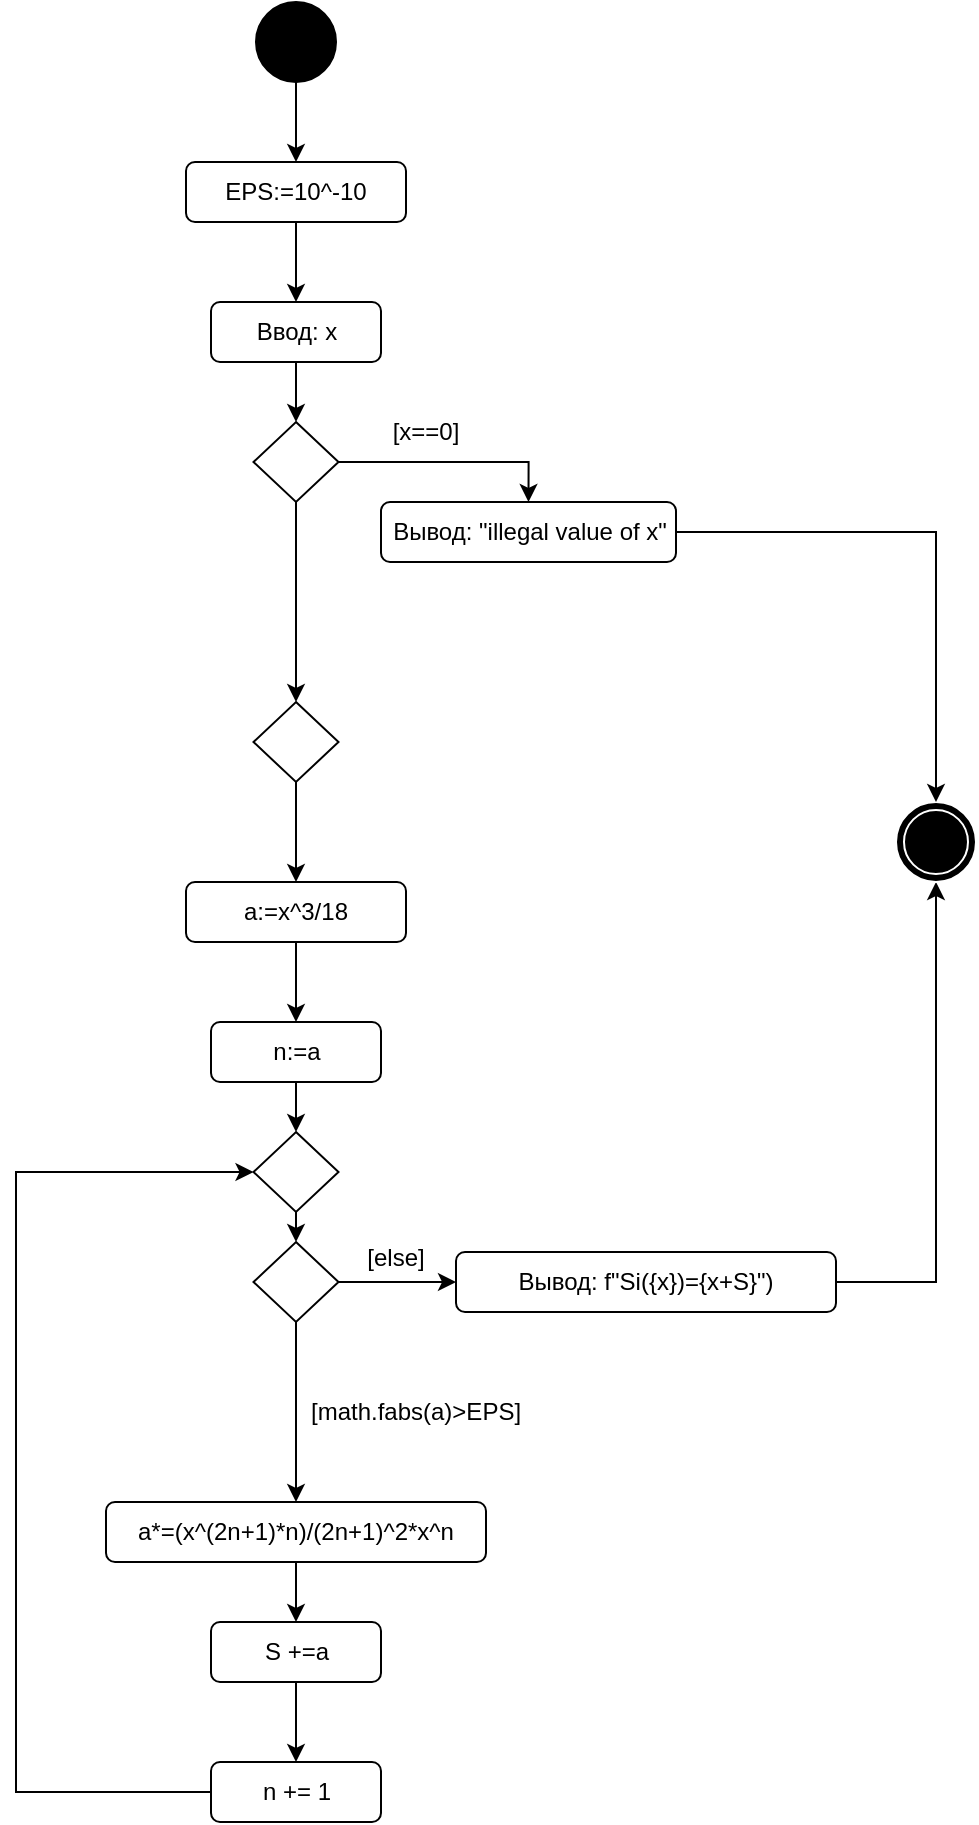 <mxfile version="17.5.0" type="device"><diagram id="iHxzDaekVMoVTIjmyl5C" name="Page-1"><mxGraphModel dx="1117" dy="468" grid="1" gridSize="10" guides="1" tooltips="1" connect="1" arrows="1" fold="1" page="1" pageScale="1" pageWidth="827" pageHeight="1169" math="0" shadow="0"><root><mxCell id="0"/><mxCell id="1" parent="0"/><mxCell id="8TwKdkf1aTcGavRUwqdL-3" style="edgeStyle=orthogonalEdgeStyle;rounded=0;orthogonalLoop=1;jettySize=auto;html=1;exitX=0.5;exitY=1;exitDx=0;exitDy=0;entryX=0.5;entryY=0;entryDx=0;entryDy=0;" edge="1" parent="1" source="8TwKdkf1aTcGavRUwqdL-1" target="8TwKdkf1aTcGavRUwqdL-2"><mxGeometry relative="1" as="geometry"/></mxCell><mxCell id="8TwKdkf1aTcGavRUwqdL-1" value="" style="ellipse;whiteSpace=wrap;html=1;aspect=fixed;fillColor=#000000;" vertex="1" parent="1"><mxGeometry x="200" width="40" height="40" as="geometry"/></mxCell><mxCell id="8TwKdkf1aTcGavRUwqdL-5" style="edgeStyle=orthogonalEdgeStyle;rounded=0;orthogonalLoop=1;jettySize=auto;html=1;exitX=0.5;exitY=1;exitDx=0;exitDy=0;entryX=0.5;entryY=0;entryDx=0;entryDy=0;" edge="1" parent="1" source="8TwKdkf1aTcGavRUwqdL-2" target="8TwKdkf1aTcGavRUwqdL-4"><mxGeometry relative="1" as="geometry"/></mxCell><mxCell id="8TwKdkf1aTcGavRUwqdL-2" value="EPS:=10^-10" style="rounded=1;whiteSpace=wrap;html=1;fillColor=#FFFFFF;" vertex="1" parent="1"><mxGeometry x="165" y="80" width="110" height="30" as="geometry"/></mxCell><mxCell id="8TwKdkf1aTcGavRUwqdL-7" style="edgeStyle=orthogonalEdgeStyle;rounded=0;orthogonalLoop=1;jettySize=auto;html=1;exitX=0.5;exitY=1;exitDx=0;exitDy=0;entryX=0.5;entryY=0;entryDx=0;entryDy=0;" edge="1" parent="1" source="8TwKdkf1aTcGavRUwqdL-4" target="8TwKdkf1aTcGavRUwqdL-6"><mxGeometry relative="1" as="geometry"/></mxCell><mxCell id="8TwKdkf1aTcGavRUwqdL-4" value="Ввод: x" style="rounded=1;whiteSpace=wrap;html=1;fillColor=#FFFFFF;" vertex="1" parent="1"><mxGeometry x="177.5" y="150" width="85" height="30" as="geometry"/></mxCell><mxCell id="8TwKdkf1aTcGavRUwqdL-9" style="edgeStyle=orthogonalEdgeStyle;rounded=0;orthogonalLoop=1;jettySize=auto;html=1;exitX=0.5;exitY=1;exitDx=0;exitDy=0;entryX=0.5;entryY=0;entryDx=0;entryDy=0;" edge="1" parent="1" source="8TwKdkf1aTcGavRUwqdL-6" target="8TwKdkf1aTcGavRUwqdL-8"><mxGeometry relative="1" as="geometry"/></mxCell><mxCell id="8TwKdkf1aTcGavRUwqdL-34" style="edgeStyle=orthogonalEdgeStyle;rounded=0;orthogonalLoop=1;jettySize=auto;html=1;exitX=1;exitY=0.5;exitDx=0;exitDy=0;entryX=0.5;entryY=0;entryDx=0;entryDy=0;" edge="1" parent="1" source="8TwKdkf1aTcGavRUwqdL-6" target="8TwKdkf1aTcGavRUwqdL-33"><mxGeometry relative="1" as="geometry"/></mxCell><mxCell id="8TwKdkf1aTcGavRUwqdL-6" value="" style="rhombus;whiteSpace=wrap;html=1;fillColor=#FFFFFF;" vertex="1" parent="1"><mxGeometry x="198.75" y="210" width="42.5" height="40" as="geometry"/></mxCell><mxCell id="8TwKdkf1aTcGavRUwqdL-11" style="edgeStyle=orthogonalEdgeStyle;rounded=0;orthogonalLoop=1;jettySize=auto;html=1;exitX=0.5;exitY=1;exitDx=0;exitDy=0;entryX=0.5;entryY=0;entryDx=0;entryDy=0;" edge="1" parent="1" source="8TwKdkf1aTcGavRUwqdL-8" target="8TwKdkf1aTcGavRUwqdL-10"><mxGeometry relative="1" as="geometry"/></mxCell><mxCell id="8TwKdkf1aTcGavRUwqdL-8" value="" style="rhombus;whiteSpace=wrap;html=1;fillColor=#FFFFFF;" vertex="1" parent="1"><mxGeometry x="198.75" y="350" width="42.5" height="40" as="geometry"/></mxCell><mxCell id="8TwKdkf1aTcGavRUwqdL-14" style="edgeStyle=orthogonalEdgeStyle;rounded=0;orthogonalLoop=1;jettySize=auto;html=1;exitX=0.5;exitY=1;exitDx=0;exitDy=0;entryX=0.5;entryY=0;entryDx=0;entryDy=0;" edge="1" parent="1" source="8TwKdkf1aTcGavRUwqdL-10" target="8TwKdkf1aTcGavRUwqdL-12"><mxGeometry relative="1" as="geometry"/></mxCell><mxCell id="8TwKdkf1aTcGavRUwqdL-10" value="a:=x^3/18" style="rounded=1;whiteSpace=wrap;html=1;fillColor=#FFFFFF;" vertex="1" parent="1"><mxGeometry x="165" y="440" width="110" height="30" as="geometry"/></mxCell><mxCell id="8TwKdkf1aTcGavRUwqdL-15" style="edgeStyle=orthogonalEdgeStyle;rounded=0;orthogonalLoop=1;jettySize=auto;html=1;exitX=0.5;exitY=1;exitDx=0;exitDy=0;entryX=0.5;entryY=0;entryDx=0;entryDy=0;" edge="1" parent="1" source="8TwKdkf1aTcGavRUwqdL-12" target="8TwKdkf1aTcGavRUwqdL-13"><mxGeometry relative="1" as="geometry"/></mxCell><mxCell id="8TwKdkf1aTcGavRUwqdL-12" value="n:=a" style="rounded=1;whiteSpace=wrap;html=1;fillColor=#FFFFFF;" vertex="1" parent="1"><mxGeometry x="177.5" y="510" width="85" height="30" as="geometry"/></mxCell><mxCell id="8TwKdkf1aTcGavRUwqdL-17" style="edgeStyle=orthogonalEdgeStyle;rounded=0;orthogonalLoop=1;jettySize=auto;html=1;exitX=0.5;exitY=1;exitDx=0;exitDy=0;entryX=0.5;entryY=0;entryDx=0;entryDy=0;" edge="1" parent="1" source="8TwKdkf1aTcGavRUwqdL-13" target="8TwKdkf1aTcGavRUwqdL-16"><mxGeometry relative="1" as="geometry"/></mxCell><mxCell id="8TwKdkf1aTcGavRUwqdL-13" value="" style="rhombus;whiteSpace=wrap;html=1;fillColor=#FFFFFF;" vertex="1" parent="1"><mxGeometry x="198.75" y="565" width="42.5" height="40" as="geometry"/></mxCell><mxCell id="8TwKdkf1aTcGavRUwqdL-21" style="edgeStyle=orthogonalEdgeStyle;rounded=0;orthogonalLoop=1;jettySize=auto;html=1;exitX=0.5;exitY=1;exitDx=0;exitDy=0;" edge="1" parent="1" source="8TwKdkf1aTcGavRUwqdL-16" target="8TwKdkf1aTcGavRUwqdL-18"><mxGeometry relative="1" as="geometry"/></mxCell><mxCell id="8TwKdkf1aTcGavRUwqdL-27" style="edgeStyle=orthogonalEdgeStyle;rounded=0;orthogonalLoop=1;jettySize=auto;html=1;exitX=1;exitY=0.5;exitDx=0;exitDy=0;entryX=0;entryY=0.5;entryDx=0;entryDy=0;" edge="1" parent="1" source="8TwKdkf1aTcGavRUwqdL-16" target="8TwKdkf1aTcGavRUwqdL-26"><mxGeometry relative="1" as="geometry"/></mxCell><mxCell id="8TwKdkf1aTcGavRUwqdL-16" value="" style="rhombus;whiteSpace=wrap;html=1;fillColor=#FFFFFF;" vertex="1" parent="1"><mxGeometry x="198.75" y="620" width="42.5" height="40" as="geometry"/></mxCell><mxCell id="8TwKdkf1aTcGavRUwqdL-22" style="edgeStyle=orthogonalEdgeStyle;rounded=0;orthogonalLoop=1;jettySize=auto;html=1;exitX=0.5;exitY=1;exitDx=0;exitDy=0;entryX=0.5;entryY=0;entryDx=0;entryDy=0;" edge="1" parent="1" source="8TwKdkf1aTcGavRUwqdL-18" target="8TwKdkf1aTcGavRUwqdL-19"><mxGeometry relative="1" as="geometry"/></mxCell><mxCell id="8TwKdkf1aTcGavRUwqdL-18" value="a*=(x^(2n+1)*n)/(2n+1)^2*x^n" style="rounded=1;whiteSpace=wrap;html=1;fillColor=#FFFFFF;" vertex="1" parent="1"><mxGeometry x="125" y="750" width="190" height="30" as="geometry"/></mxCell><mxCell id="8TwKdkf1aTcGavRUwqdL-23" style="edgeStyle=orthogonalEdgeStyle;rounded=0;orthogonalLoop=1;jettySize=auto;html=1;exitX=0.5;exitY=1;exitDx=0;exitDy=0;entryX=0.5;entryY=0;entryDx=0;entryDy=0;" edge="1" parent="1" source="8TwKdkf1aTcGavRUwqdL-19" target="8TwKdkf1aTcGavRUwqdL-20"><mxGeometry relative="1" as="geometry"/></mxCell><mxCell id="8TwKdkf1aTcGavRUwqdL-19" value="S +=a" style="rounded=1;whiteSpace=wrap;html=1;fillColor=#FFFFFF;" vertex="1" parent="1"><mxGeometry x="177.5" y="810" width="85" height="30" as="geometry"/></mxCell><mxCell id="8TwKdkf1aTcGavRUwqdL-24" style="edgeStyle=orthogonalEdgeStyle;rounded=0;orthogonalLoop=1;jettySize=auto;html=1;exitX=0;exitY=0.5;exitDx=0;exitDy=0;entryX=0;entryY=0.5;entryDx=0;entryDy=0;" edge="1" parent="1" source="8TwKdkf1aTcGavRUwqdL-20" target="8TwKdkf1aTcGavRUwqdL-13"><mxGeometry relative="1" as="geometry"><Array as="points"><mxPoint x="80" y="895"/><mxPoint x="80" y="585"/></Array></mxGeometry></mxCell><mxCell id="8TwKdkf1aTcGavRUwqdL-20" value="n += 1" style="rounded=1;whiteSpace=wrap;html=1;fillColor=#FFFFFF;" vertex="1" parent="1"><mxGeometry x="177.5" y="880" width="85" height="30" as="geometry"/></mxCell><mxCell id="8TwKdkf1aTcGavRUwqdL-25" value="[math.fabs(a)&amp;gt;EPS]" style="text;html=1;strokeColor=none;fillColor=none;align=center;verticalAlign=middle;whiteSpace=wrap;rounded=0;" vertex="1" parent="1"><mxGeometry x="250" y="690" width="60" height="30" as="geometry"/></mxCell><mxCell id="8TwKdkf1aTcGavRUwqdL-36" style="edgeStyle=orthogonalEdgeStyle;rounded=0;orthogonalLoop=1;jettySize=auto;html=1;exitX=1;exitY=0.5;exitDx=0;exitDy=0;entryX=0.5;entryY=1;entryDx=0;entryDy=0;" edge="1" parent="1" source="8TwKdkf1aTcGavRUwqdL-26" target="8TwKdkf1aTcGavRUwqdL-31"><mxGeometry relative="1" as="geometry"/></mxCell><mxCell id="8TwKdkf1aTcGavRUwqdL-26" value="Вывод: f&quot;Si({x})={x+S}&quot;)" style="rounded=1;whiteSpace=wrap;html=1;fillColor=#FFFFFF;" vertex="1" parent="1"><mxGeometry x="300" y="625" width="190" height="30" as="geometry"/></mxCell><mxCell id="8TwKdkf1aTcGavRUwqdL-28" value="[else]" style="text;html=1;strokeColor=none;fillColor=none;align=center;verticalAlign=middle;whiteSpace=wrap;rounded=0;" vertex="1" parent="1"><mxGeometry x="230" y="605" width="80" height="45" as="geometry"/></mxCell><mxCell id="8TwKdkf1aTcGavRUwqdL-31" value="" style="ellipse;shape=doubleEllipse;whiteSpace=wrap;html=1;aspect=fixed;fillColor=#000000;strokeColor=#FFFFFF;" vertex="1" parent="1"><mxGeometry x="520" y="400" width="40" height="40" as="geometry"/></mxCell><mxCell id="8TwKdkf1aTcGavRUwqdL-32" value="[x==0]" style="text;html=1;strokeColor=none;fillColor=none;align=center;verticalAlign=middle;whiteSpace=wrap;rounded=0;" vertex="1" parent="1"><mxGeometry x="255" y="190" width="60" height="50" as="geometry"/></mxCell><mxCell id="8TwKdkf1aTcGavRUwqdL-35" style="edgeStyle=orthogonalEdgeStyle;rounded=0;orthogonalLoop=1;jettySize=auto;html=1;exitX=1;exitY=0.5;exitDx=0;exitDy=0;" edge="1" parent="1" source="8TwKdkf1aTcGavRUwqdL-33" target="8TwKdkf1aTcGavRUwqdL-31"><mxGeometry relative="1" as="geometry"/></mxCell><mxCell id="8TwKdkf1aTcGavRUwqdL-33" value="Вывод: &quot;illegal value of x&quot;" style="rounded=1;whiteSpace=wrap;html=1;fillColor=#FFFFFF;" vertex="1" parent="1"><mxGeometry x="262.5" y="250" width="147.5" height="30" as="geometry"/></mxCell></root></mxGraphModel></diagram></mxfile>